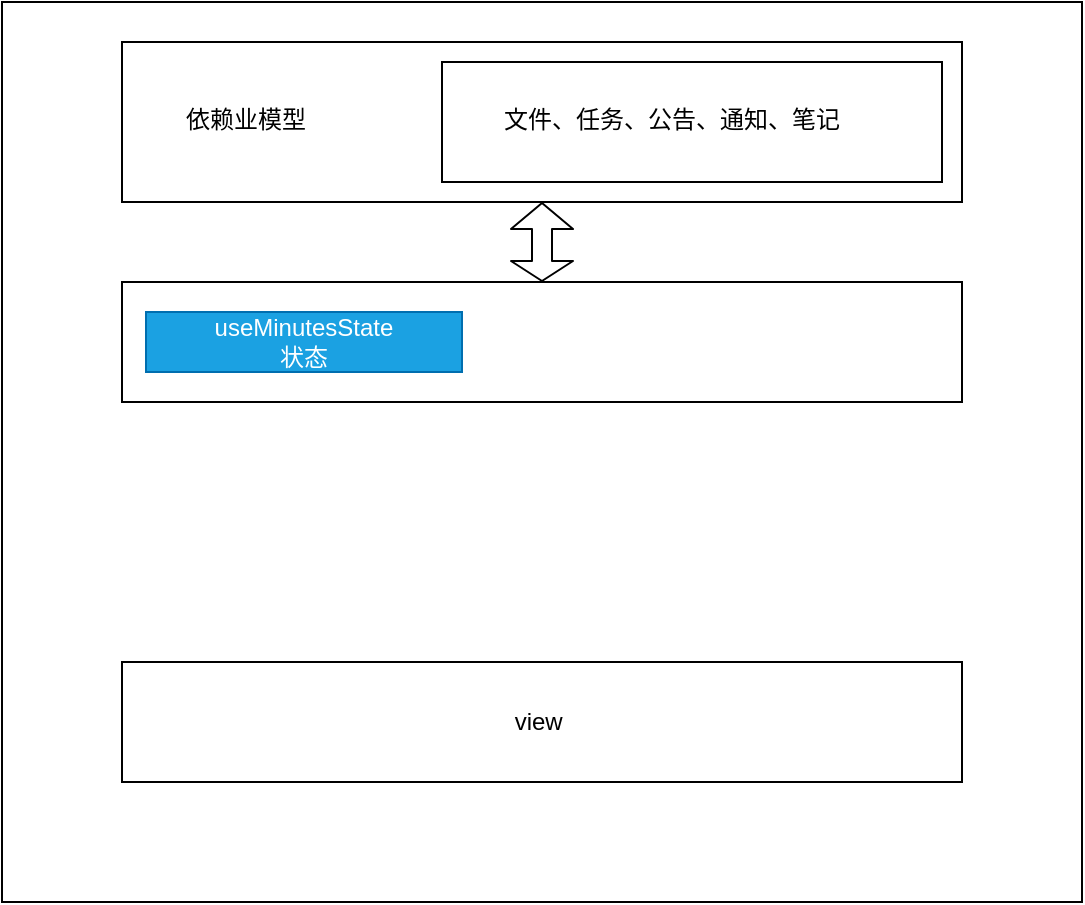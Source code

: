<mxfile>
    <diagram id="LYwhGlVfm5S55mQb16rv" name="第 1 页">
        <mxGraphModel dx="448" dy="603" grid="1" gridSize="10" guides="1" tooltips="1" connect="1" arrows="1" fold="1" page="1" pageScale="1" pageWidth="827" pageHeight="1169" math="0" shadow="0">
            <root>
                <mxCell id="0"/>
                <mxCell id="1" parent="0"/>
                <mxCell id="2" value="" style="whiteSpace=wrap;html=1;" parent="1" vertex="1">
                    <mxGeometry x="110" y="80" width="540" height="450" as="geometry"/>
                </mxCell>
                <mxCell id="4" value="" style="rounded=0;whiteSpace=wrap;html=1;" parent="1" vertex="1">
                    <mxGeometry x="170" y="100" width="420" height="80" as="geometry"/>
                </mxCell>
                <mxCell id="5" value="依赖业模型" style="text;html=1;strokeColor=none;fillColor=none;align=center;verticalAlign=middle;whiteSpace=wrap;rounded=0;" parent="1" vertex="1">
                    <mxGeometry x="182" y="129" width="100" height="20" as="geometry"/>
                </mxCell>
                <mxCell id="14" value="" style="rounded=0;whiteSpace=wrap;html=1;" parent="1" vertex="1">
                    <mxGeometry x="330" y="110" width="250" height="60" as="geometry"/>
                </mxCell>
                <mxCell id="15" value="文件、任务、公告、通知、笔记" style="text;html=1;strokeColor=none;fillColor=none;align=center;verticalAlign=middle;whiteSpace=wrap;rounded=0;" parent="1" vertex="1">
                    <mxGeometry x="350" y="129" width="190" height="20" as="geometry"/>
                </mxCell>
                <mxCell id="16" value="" style="rounded=0;whiteSpace=wrap;html=1;" parent="1" vertex="1">
                    <mxGeometry x="170" y="220" width="420" height="60" as="geometry"/>
                </mxCell>
                <mxCell id="17" value="" style="shape=flexArrow;endArrow=classic;startArrow=classic;html=1;entryX=0.5;entryY=1;entryDx=0;entryDy=0;startSize=3;endSize=4;" parent="1" source="16" target="4" edge="1">
                    <mxGeometry width="100" height="100" relative="1" as="geometry">
                        <mxPoint x="320" y="270" as="sourcePoint"/>
                        <mxPoint x="420" y="170" as="targetPoint"/>
                    </mxGeometry>
                </mxCell>
                <mxCell id="18" value="useMinutesState&lt;br&gt;状态" style="rounded=0;whiteSpace=wrap;html=1;fillColor=#1ba1e2;strokeColor=#006EAF;fontColor=#ffffff;" vertex="1" parent="1">
                    <mxGeometry x="182" y="235" width="158" height="30" as="geometry"/>
                </mxCell>
                <mxCell id="19" value="view&amp;nbsp;" style="rounded=0;whiteSpace=wrap;html=1;" vertex="1" parent="1">
                    <mxGeometry x="170" y="410" width="420" height="60" as="geometry"/>
                </mxCell>
            </root>
        </mxGraphModel>
    </diagram>
</mxfile>

